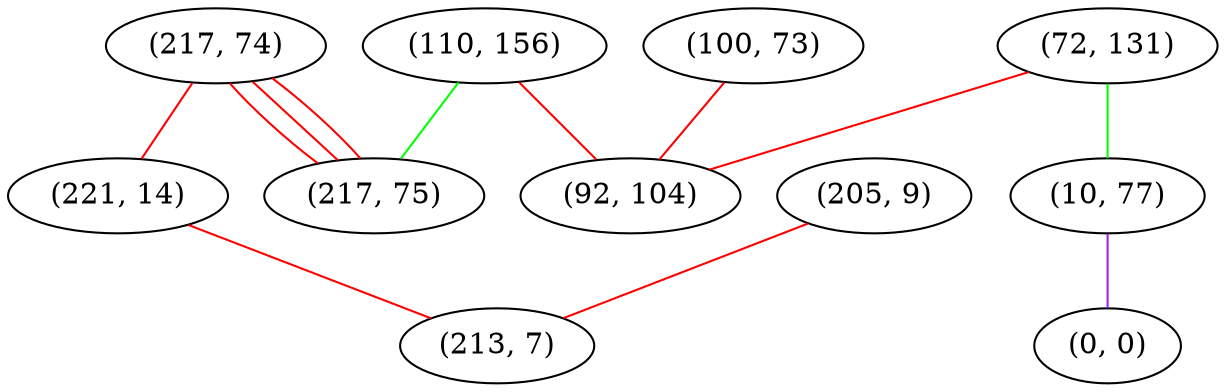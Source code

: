 graph "" {
"(217, 74)";
"(110, 156)";
"(72, 131)";
"(217, 75)";
"(100, 73)";
"(10, 77)";
"(92, 104)";
"(0, 0)";
"(221, 14)";
"(205, 9)";
"(213, 7)";
"(217, 74)" -- "(221, 14)"  [color=red, key=0, weight=1];
"(217, 74)" -- "(217, 75)"  [color=red, key=0, weight=1];
"(217, 74)" -- "(217, 75)"  [color=red, key=1, weight=1];
"(217, 74)" -- "(217, 75)"  [color=red, key=2, weight=1];
"(110, 156)" -- "(217, 75)"  [color=green, key=0, weight=2];
"(110, 156)" -- "(92, 104)"  [color=red, key=0, weight=1];
"(72, 131)" -- "(10, 77)"  [color=green, key=0, weight=2];
"(72, 131)" -- "(92, 104)"  [color=red, key=0, weight=1];
"(100, 73)" -- "(92, 104)"  [color=red, key=0, weight=1];
"(10, 77)" -- "(0, 0)"  [color=purple, key=0, weight=4];
"(221, 14)" -- "(213, 7)"  [color=red, key=0, weight=1];
"(205, 9)" -- "(213, 7)"  [color=red, key=0, weight=1];
}
